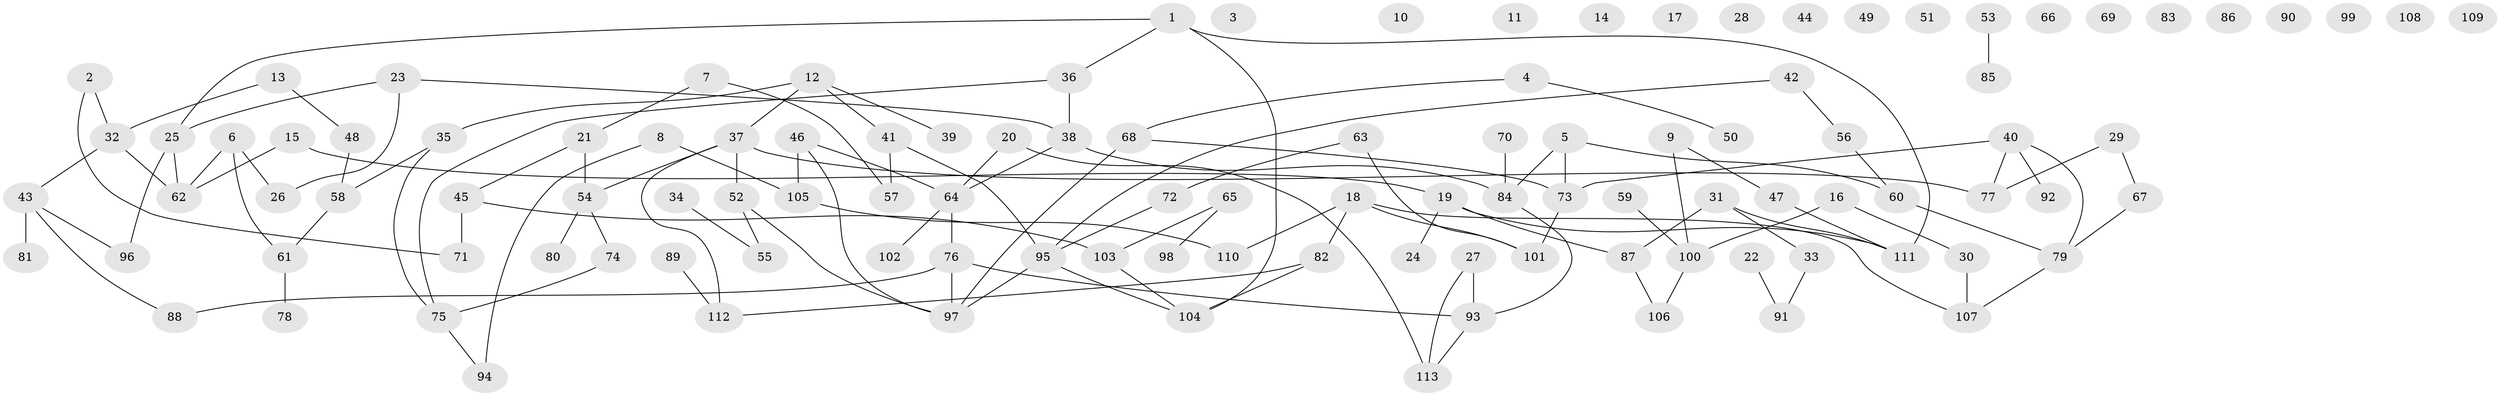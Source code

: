 // Generated by graph-tools (version 1.1) at 2025/25/03/09/25 03:25:19]
// undirected, 113 vertices, 126 edges
graph export_dot {
graph [start="1"]
  node [color=gray90,style=filled];
  1;
  2;
  3;
  4;
  5;
  6;
  7;
  8;
  9;
  10;
  11;
  12;
  13;
  14;
  15;
  16;
  17;
  18;
  19;
  20;
  21;
  22;
  23;
  24;
  25;
  26;
  27;
  28;
  29;
  30;
  31;
  32;
  33;
  34;
  35;
  36;
  37;
  38;
  39;
  40;
  41;
  42;
  43;
  44;
  45;
  46;
  47;
  48;
  49;
  50;
  51;
  52;
  53;
  54;
  55;
  56;
  57;
  58;
  59;
  60;
  61;
  62;
  63;
  64;
  65;
  66;
  67;
  68;
  69;
  70;
  71;
  72;
  73;
  74;
  75;
  76;
  77;
  78;
  79;
  80;
  81;
  82;
  83;
  84;
  85;
  86;
  87;
  88;
  89;
  90;
  91;
  92;
  93;
  94;
  95;
  96;
  97;
  98;
  99;
  100;
  101;
  102;
  103;
  104;
  105;
  106;
  107;
  108;
  109;
  110;
  111;
  112;
  113;
  1 -- 25;
  1 -- 36;
  1 -- 104;
  1 -- 111;
  2 -- 32;
  2 -- 71;
  4 -- 50;
  4 -- 68;
  5 -- 60;
  5 -- 73;
  5 -- 84;
  6 -- 26;
  6 -- 61;
  6 -- 62;
  7 -- 21;
  7 -- 57;
  8 -- 94;
  8 -- 105;
  9 -- 47;
  9 -- 100;
  12 -- 35;
  12 -- 37;
  12 -- 39;
  12 -- 41;
  13 -- 32;
  13 -- 48;
  15 -- 19;
  15 -- 62;
  16 -- 30;
  16 -- 100;
  18 -- 82;
  18 -- 101;
  18 -- 107;
  18 -- 110;
  19 -- 24;
  19 -- 87;
  19 -- 111;
  20 -- 64;
  20 -- 113;
  21 -- 45;
  21 -- 54;
  22 -- 91;
  23 -- 25;
  23 -- 26;
  23 -- 38;
  25 -- 62;
  25 -- 96;
  27 -- 93;
  27 -- 113;
  29 -- 67;
  29 -- 77;
  30 -- 107;
  31 -- 33;
  31 -- 87;
  31 -- 111;
  32 -- 43;
  32 -- 62;
  33 -- 91;
  34 -- 55;
  35 -- 58;
  35 -- 75;
  36 -- 38;
  36 -- 75;
  37 -- 52;
  37 -- 54;
  37 -- 77;
  37 -- 112;
  38 -- 64;
  38 -- 84;
  40 -- 73;
  40 -- 77;
  40 -- 79;
  40 -- 92;
  41 -- 57;
  41 -- 95;
  42 -- 56;
  42 -- 95;
  43 -- 81;
  43 -- 88;
  43 -- 96;
  45 -- 71;
  45 -- 103;
  46 -- 64;
  46 -- 97;
  46 -- 105;
  47 -- 111;
  48 -- 58;
  52 -- 55;
  52 -- 97;
  53 -- 85;
  54 -- 74;
  54 -- 80;
  56 -- 60;
  58 -- 61;
  59 -- 100;
  60 -- 79;
  61 -- 78;
  63 -- 72;
  63 -- 101;
  64 -- 76;
  64 -- 102;
  65 -- 98;
  65 -- 103;
  67 -- 79;
  68 -- 73;
  68 -- 97;
  70 -- 84;
  72 -- 95;
  73 -- 101;
  74 -- 75;
  75 -- 94;
  76 -- 88;
  76 -- 93;
  76 -- 97;
  79 -- 107;
  82 -- 104;
  82 -- 112;
  84 -- 93;
  87 -- 106;
  89 -- 112;
  93 -- 113;
  95 -- 97;
  95 -- 104;
  100 -- 106;
  103 -- 104;
  105 -- 110;
}
